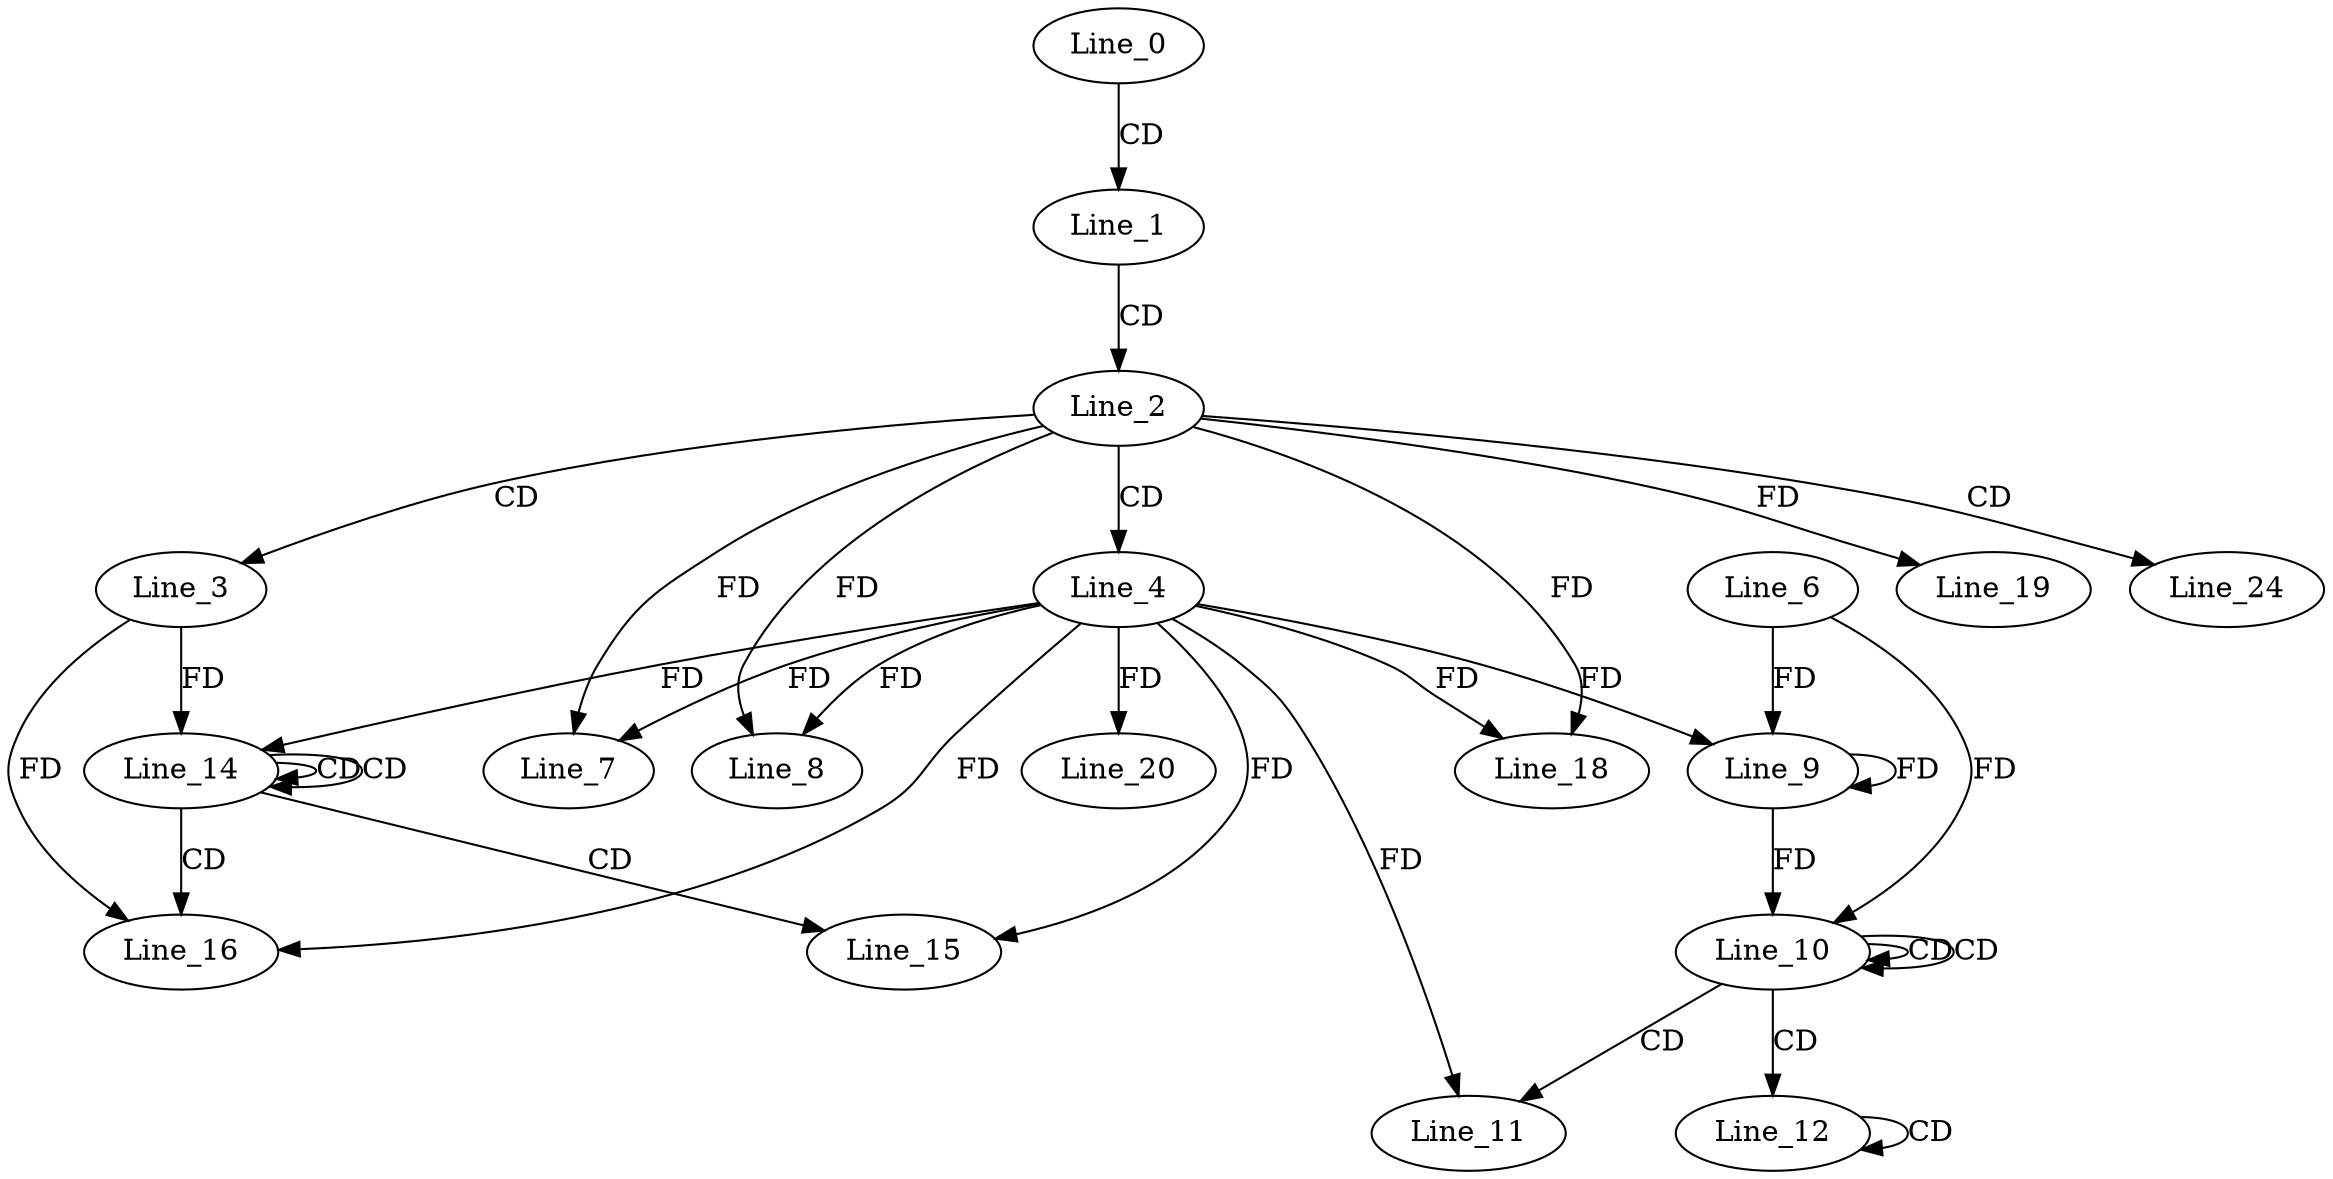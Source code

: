 digraph G {
  Line_0;
  Line_1;
  Line_2;
  Line_3;
  Line_4;
  Line_7;
  Line_8;
  Line_6;
  Line_9;
  Line_9;
  Line_10;
  Line_10;
  Line_10;
  Line_11;
  Line_12;
  Line_12;
  Line_14;
  Line_14;
  Line_14;
  Line_15;
  Line_16;
  Line_18;
  Line_19;
  Line_20;
  Line_24;
  Line_0 -> Line_1 [ label="CD" ];
  Line_1 -> Line_2 [ label="CD" ];
  Line_2 -> Line_3 [ label="CD" ];
  Line_2 -> Line_4 [ label="CD" ];
  Line_4 -> Line_7 [ label="FD" ];
  Line_2 -> Line_7 [ label="FD" ];
  Line_4 -> Line_8 [ label="FD" ];
  Line_2 -> Line_8 [ label="FD" ];
  Line_6 -> Line_9 [ label="FD" ];
  Line_9 -> Line_9 [ label="FD" ];
  Line_4 -> Line_9 [ label="FD" ];
  Line_10 -> Line_10 [ label="CD" ];
  Line_10 -> Line_10 [ label="CD" ];
  Line_6 -> Line_10 [ label="FD" ];
  Line_9 -> Line_10 [ label="FD" ];
  Line_10 -> Line_11 [ label="CD" ];
  Line_4 -> Line_11 [ label="FD" ];
  Line_10 -> Line_12 [ label="CD" ];
  Line_12 -> Line_12 [ label="CD" ];
  Line_14 -> Line_14 [ label="CD" ];
  Line_14 -> Line_14 [ label="CD" ];
  Line_4 -> Line_14 [ label="FD" ];
  Line_3 -> Line_14 [ label="FD" ];
  Line_14 -> Line_15 [ label="CD" ];
  Line_4 -> Line_15 [ label="FD" ];
  Line_14 -> Line_16 [ label="CD" ];
  Line_4 -> Line_16 [ label="FD" ];
  Line_3 -> Line_16 [ label="FD" ];
  Line_4 -> Line_18 [ label="FD" ];
  Line_2 -> Line_18 [ label="FD" ];
  Line_2 -> Line_19 [ label="FD" ];
  Line_4 -> Line_20 [ label="FD" ];
  Line_2 -> Line_24 [ label="CD" ];
}
